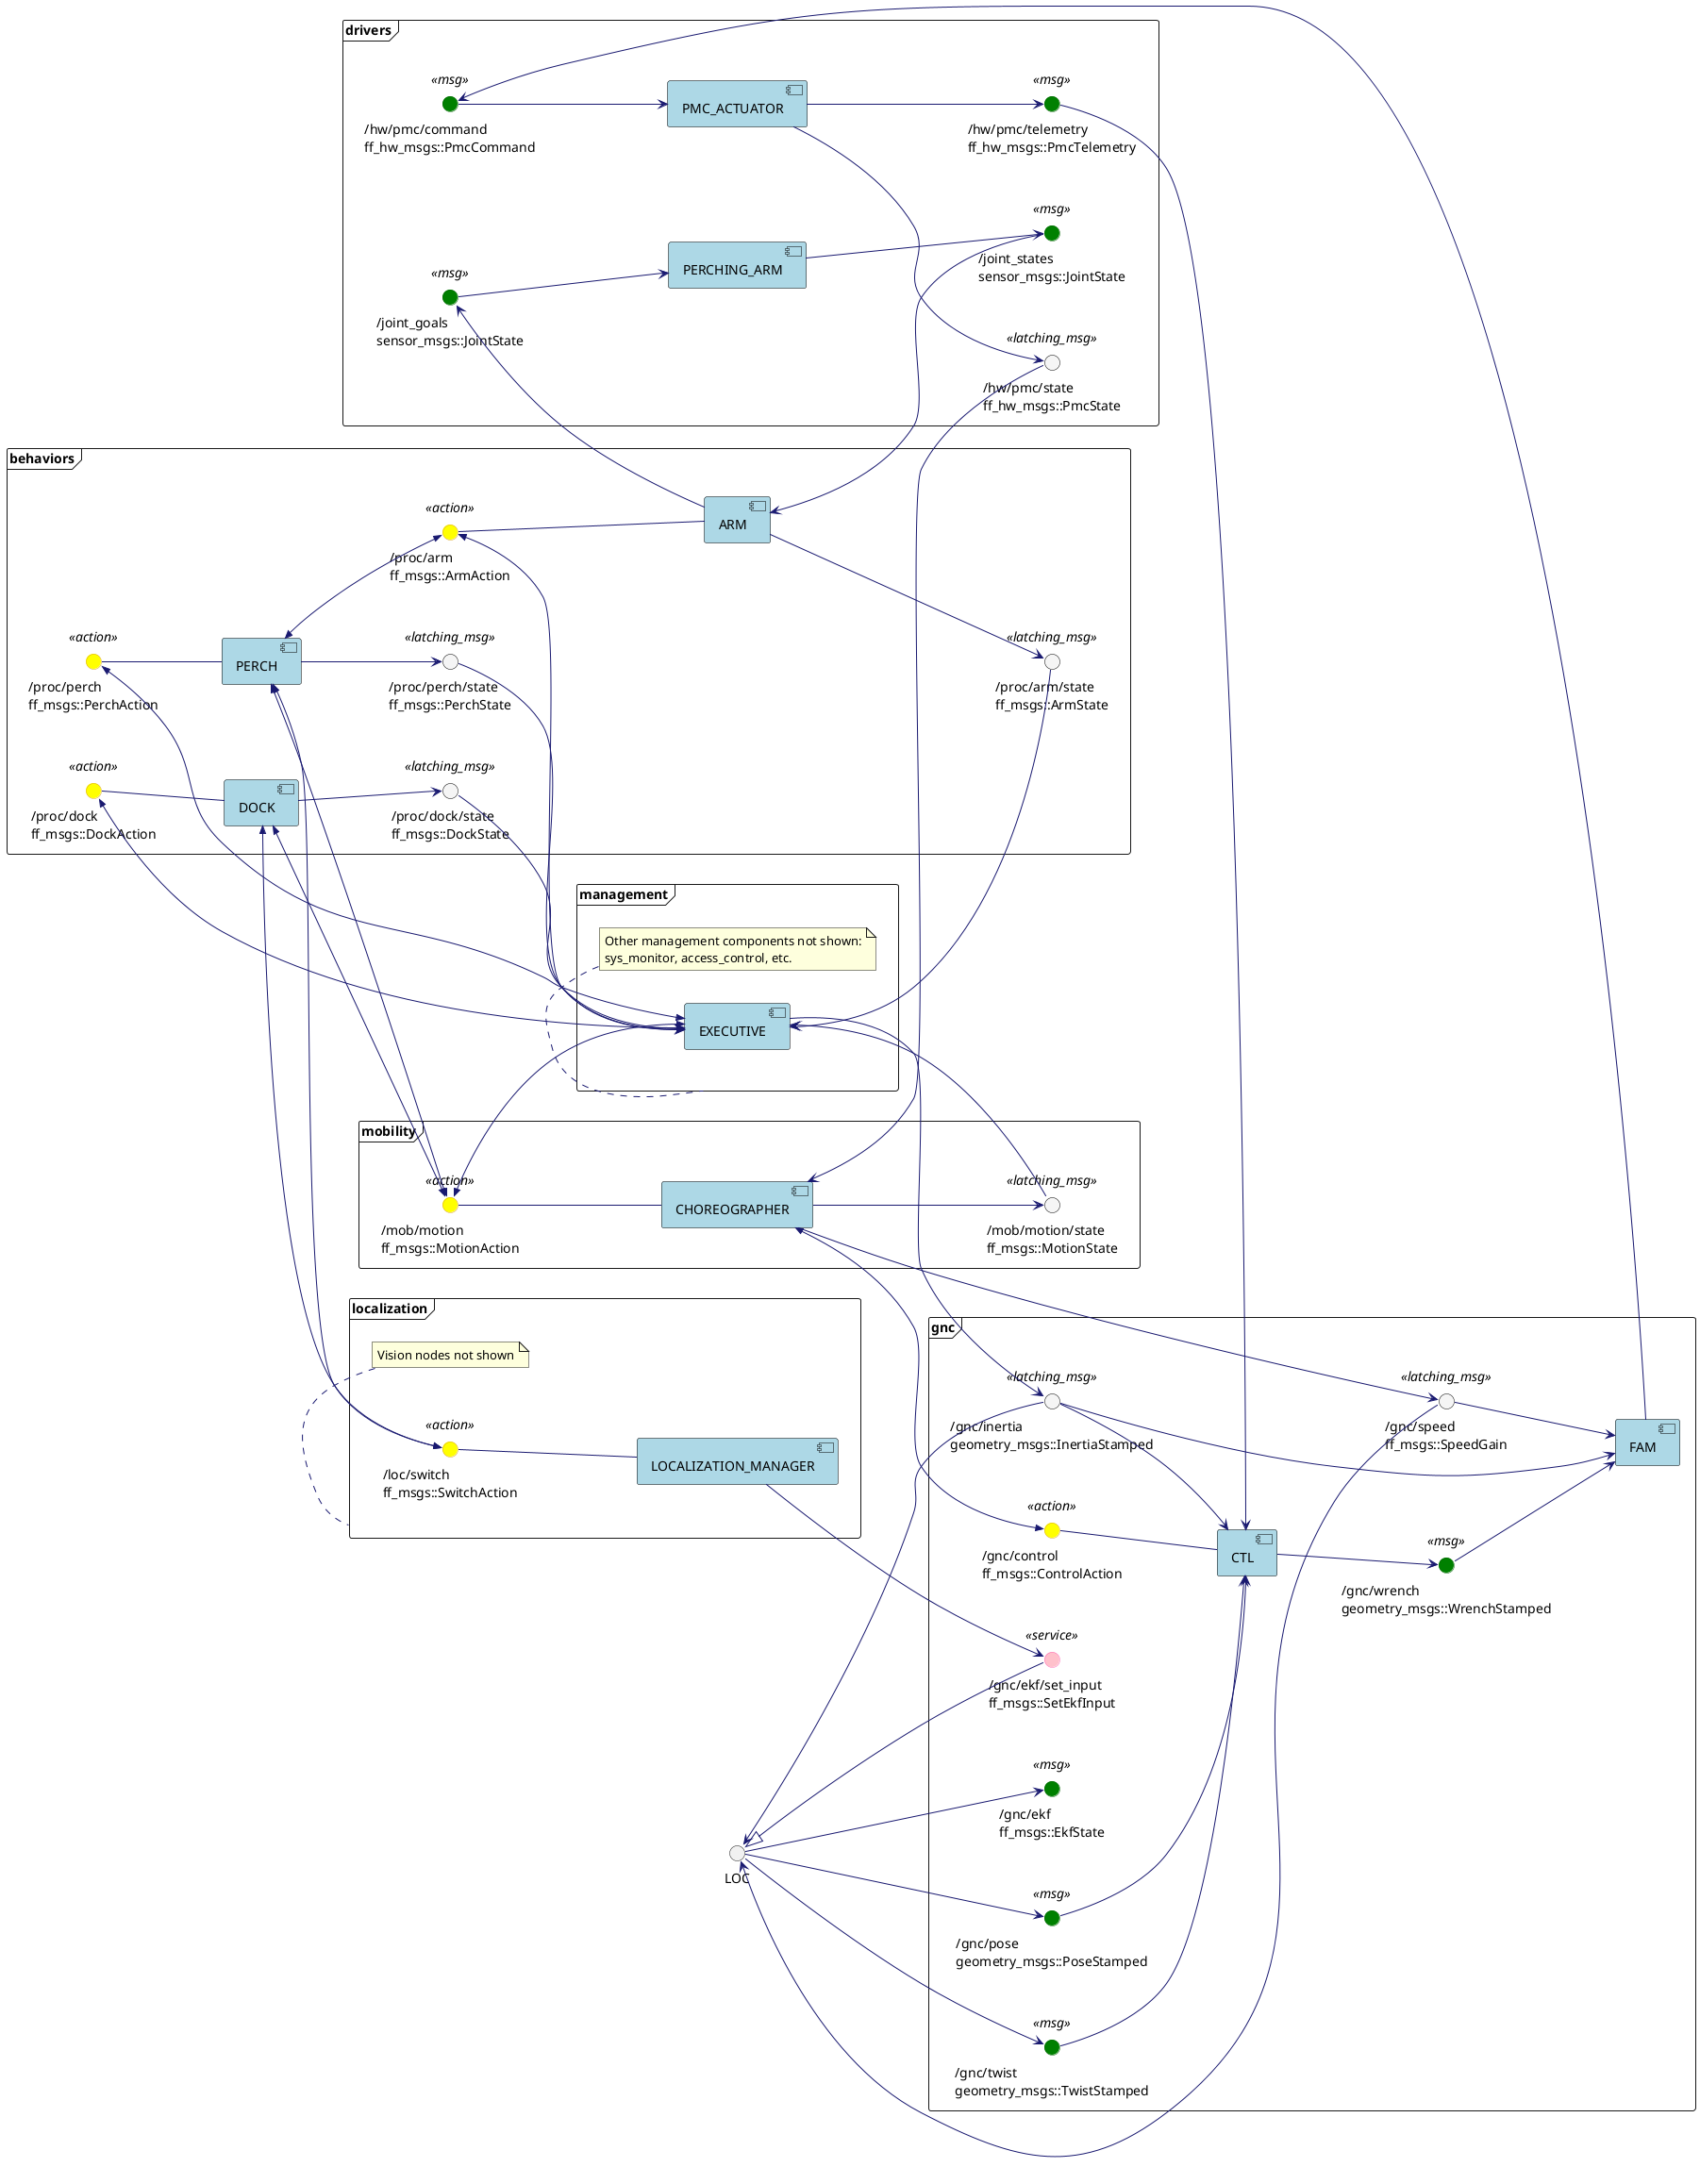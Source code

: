 @startuml

left to right direction

' Common colors scheme for the type of interfaces
skinparam interface {
  borderColor<<action>> #GoldenRod
  backgroundColor<<action>> #Yellow
  borderColor<<service>> #HotPink
  backgroundColor<<service>> #Pink
  borderColor<<msg>> #DarkGreen
  backgroundColor<<msg>> #Green
  borderColor<<latching_msg>> #Black
  backgroundColor<<latching_msg>> #WhiteSmoke
}

skinparam component {
    borderColor #Black
    backgroundColor #LightBlue
    arrowColor #MidnightBlue
}

' Nodes and Interfaces
frame management {
  component EXECUTIVE
  note top of management
  Other management components not shown:
  sys_monitor, access_control, etc.
  end note
''  component SYS_MONITOR
''  component ACCESS_CONTROL
''  component DDS_ROS_BRIDGE
}

frame behaviors {
  component DOCK
  component PERCH
  component ARM
  interface "/proc/perch\nff_msgs::PerchAction" <<action>> as PerchAction
  interface "/proc/dock\nff_msgs::DockAction" <<action>> as DockAction
  interface "/proc/arm\nff_msgs::ArmAction" <<action>> as ArmAction
  interface "/proc/perch/state\nff_msgs::PerchState" <<latching_msg>> as PerchState
  interface "/proc/dock/state\nff_msgs::DockState" <<latching_msg>> as DockState
  interface "/proc/arm/state\nff_msgs::ArmState" <<latching_msg>> as ArmState
}

' PUML abbreviated notation:
' component X --> [X]
' interface I --> () I

frame mobility {
  [CHOREOGRAPHER]
  () "/mob/motion\nff_msgs::MotionAction" <<action>> as MotionAction
  () "/mob/motion/state\nff_msgs::MotionState" <<latching_msg>> as MotionState
}

frame localization {
  [LOCALIZATION_MANAGER]
  () "/loc/switch\nff_msgs::SwitchAction" <<action>> as SwitchAction
  note top of localization
  Vision nodes not shown
  end note
}

frame gnc {
  [CTL]
  [FAM]
  () "/gnc/control\nff_msgs::ControlAction" <<action>> as ControlAction
  () "/gnc/ekf/set_input\nff_msgs::SetEkfInput" <<service>> as EkfSetInput
  () "/gnc/ekf\nff_msgs::EkfState" <<msg>> as EkfState
  () "/gnc/pose\ngeometry_msgs::PoseStamped" <<msg>> as PoseStamped
  () "/gnc/twist\ngeometry_msgs::TwistStamped" <<msg>> as TwistStamped
  () "/gnc/wrench\ngeometry_msgs::WrenchStamped" <<msg>> as WrenchStamped
  () "/gnc/inertia\ngeometry_msgs::InertiaStamped" <<latching_msg>> as InertiaStamped
  () "/gnc/speed\nff_msgs::SpeedGain" <<latching_msg>> as SpeedGain
}

frame drivers {
  [PERCHING_ARM]
  [PMC_ACTUATOR]
  () "/hw/pmc/telemetry\nff_hw_msgs::PmcTelemetry" <<msg>> as PmcTelemetry
  () "/hw/pmc/state\nff_hw_msgs::PmcState" <<latching_msg>> as PmcState
  () "/hw/pmc/command\nff_hw_msgs::PmcCommand" <<msg>> as PmcCommand
  () "/joint_states\nsensor_msgs::JointState" <<msg>> as JointStates
  () "/joint_goals\nsensor_msgs::JointState" <<msg>> as JointGoals
}

  ' Relationships
EXECUTIVE <<-->> MotionAction
EXECUTIVE <<-->> DockAction
EXECUTIVE <<-->> PerchAction
EXECUTIVE <<-->> ArmAction
EXECUTIVE --> InertiaStamped
InertiaStamped --> FAM
InertiaStamped --> CTL
InertiaStamped --> LOC 


DockAction -- DOCK
PerchAction -- PERCH
DOCK <<-->> SwitchAction
PERCH <<-->> SwitchAction
SwitchAction -- LOCALIZATION_MANAGER
LOCALIZATION_MANAGER --> EkfSetInput
EkfSetInput --|> LOC 
DOCK <<-->> MotionAction
PERCH <<-->> MotionAction
PERCH <<-->> ArmAction
MotionAction -- CHOREOGRAPHER
CHOREOGRAPHER <<-->> ControlAction
CHOREOGRAPHER --> SpeedGain
SpeedGain --> LOC 
SpeedGain --> FAM
ControlAction -- CTL
CTL --> WrenchStamped
PmcCommand --> PMC_ACTUATOR
PMC_ACTUATOR --> PmcTelemetry
PMC_ACTUATOR --> PmcState
PmcTelemetry --> CTL
PmcState --> CHOREOGRAPHER
ArmAction -- ARM
WrenchStamped --> FAM
FAM --> PmcCommand
ARM --> JointGoals
LOC --> PoseStamped
LOC --> TwistStamped
LOC --> EkfState
TwistStamped --> CTL
PoseStamped --> CTL
JointStates --> ARM
JointGoals --> PERCHING_ARM
PERCHING_ARM --> JointStates
PERCH --> PerchState
DOCK --> DockState
ARM --> ArmState
CHOREOGRAPHER --> MotionState
PerchState --> EXECUTIVE
DockState --> EXECUTIVE
ArmState --> EXECUTIVE
MotionState --> EXECUTIVE

@enduml
